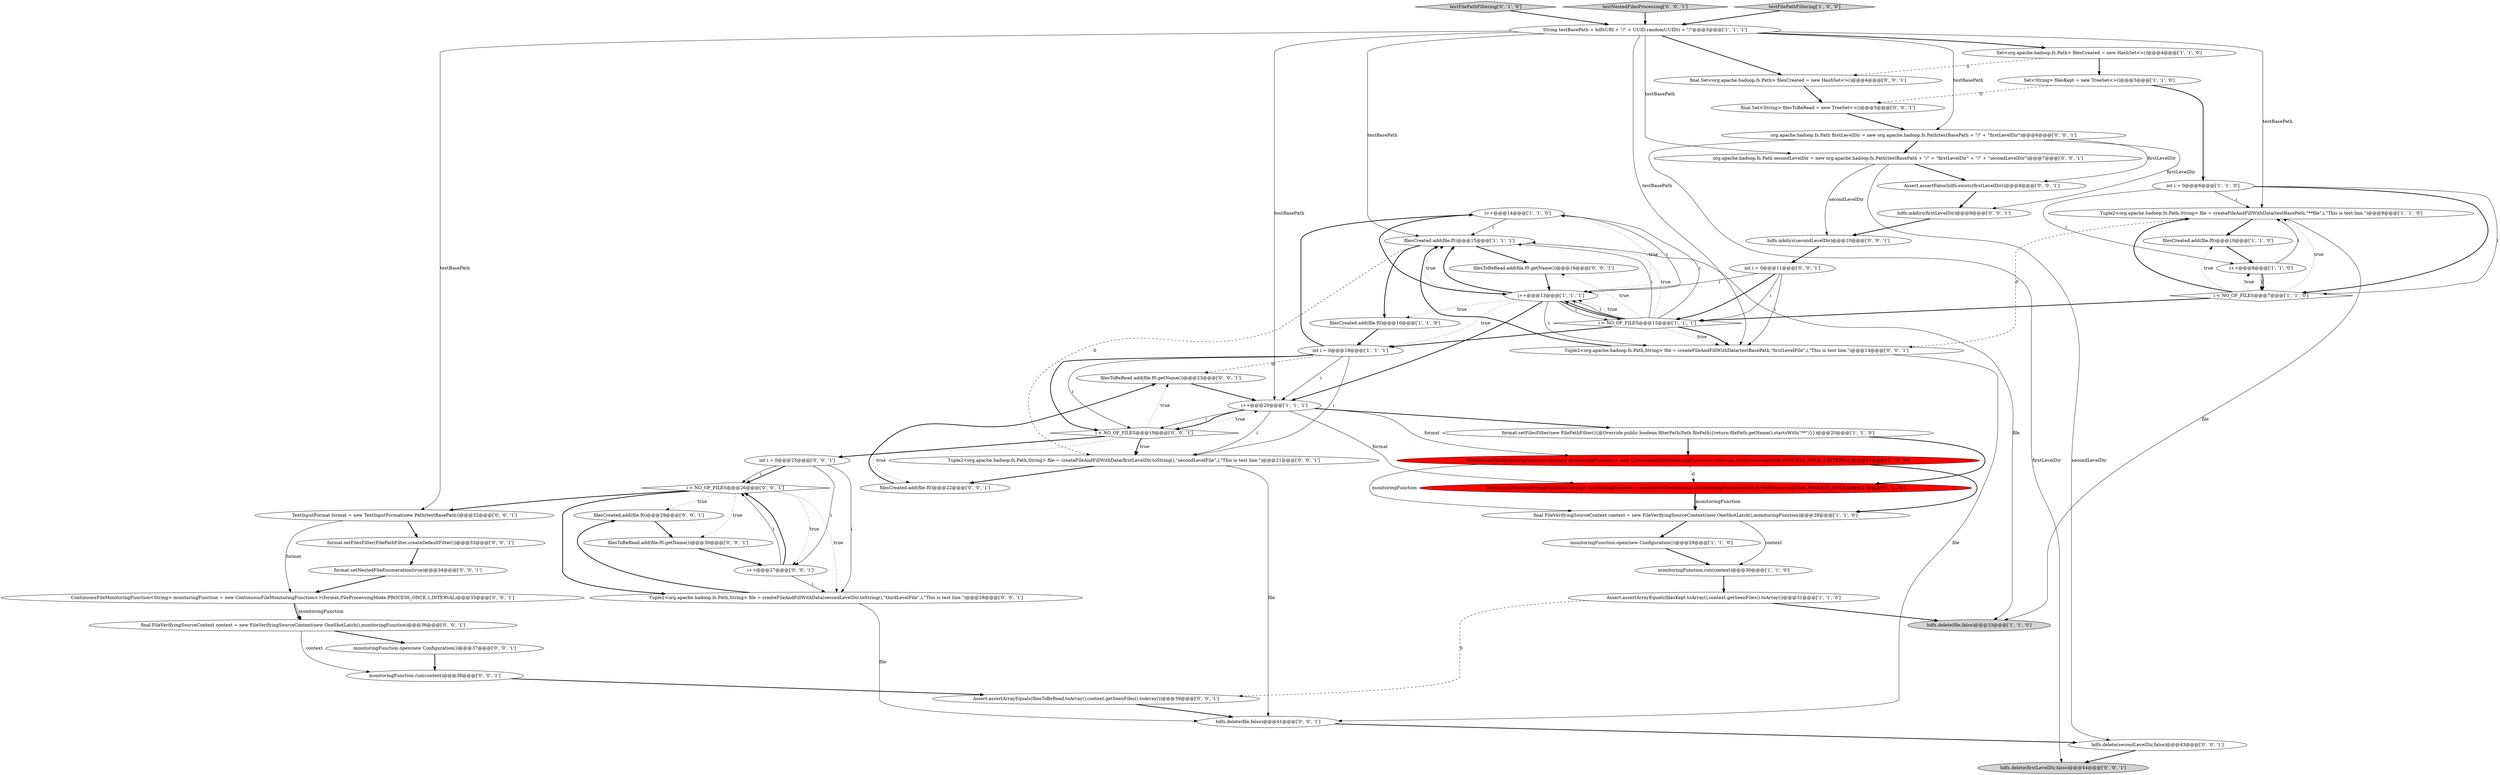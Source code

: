 digraph {
5 [style = filled, label = "i++@@@14@@@['1', '1', '0']", fillcolor = white, shape = ellipse image = "AAA0AAABBB1BBB"];
19 [style = filled, label = "Assert.assertArrayEquals(filesKept.toArray(),context.getSeenFiles().toArray())@@@31@@@['1', '1', '0']", fillcolor = white, shape = ellipse image = "AAA0AAABBB1BBB"];
0 [style = filled, label = "hdfs.delete(file,false)@@@33@@@['1', '1', '0']", fillcolor = lightgray, shape = ellipse image = "AAA0AAABBB1BBB"];
32 [style = filled, label = "ContinuousFileMonitoringFunction<String> monitoringFunction = new ContinuousFileMonitoringFunction<>(format,FileProcessingMode.PROCESS_ONCE,1,INTERVAL)@@@35@@@['0', '0', '1']", fillcolor = white, shape = ellipse image = "AAA0AAABBB3BBB"];
35 [style = filled, label = "format.setFilesFilter(FilePathFilter.createDefaultFilter())@@@33@@@['0', '0', '1']", fillcolor = white, shape = ellipse image = "AAA0AAABBB3BBB"];
37 [style = filled, label = "TextInputFormat format = new TextInputFormat(new Path(testBasePath))@@@32@@@['0', '0', '1']", fillcolor = white, shape = ellipse image = "AAA0AAABBB3BBB"];
46 [style = filled, label = "filesCreated.add(file.f0)@@@29@@@['0', '0', '1']", fillcolor = white, shape = ellipse image = "AAA0AAABBB3BBB"];
3 [style = filled, label = "int i = 0@@@6@@@['1', '1', '0']", fillcolor = white, shape = ellipse image = "AAA0AAABBB1BBB"];
24 [style = filled, label = "ContinuousFileMonitoringFunction<String> monitoringFunction = createTestContinuousFileMonitoringFunction(format,FileProcessingMode.PROCESS_ONCE)@@@27@@@['0', '1', '0']", fillcolor = red, shape = ellipse image = "AAA1AAABBB2BBB"];
14 [style = filled, label = "i++@@@20@@@['1', '1', '1']", fillcolor = white, shape = ellipse image = "AAA0AAABBB1BBB"];
10 [style = filled, label = "String testBasePath = hdfsURI + \"/\" + UUID.randomUUID() + \"/\"@@@3@@@['1', '1', '1']", fillcolor = white, shape = ellipse image = "AAA0AAABBB1BBB"];
49 [style = filled, label = "final Set<String> filesToBeRead = new TreeSet<>()@@@5@@@['0', '0', '1']", fillcolor = white, shape = ellipse image = "AAA0AAABBB3BBB"];
13 [style = filled, label = "i < NO_OF_FILES@@@12@@@['1', '1', '1']", fillcolor = white, shape = diamond image = "AAA0AAABBB1BBB"];
23 [style = filled, label = "testFilePathFiltering['0', '1', '0']", fillcolor = lightgray, shape = diamond image = "AAA0AAABBB2BBB"];
28 [style = filled, label = "i < NO_OF_FILES@@@26@@@['0', '0', '1']", fillcolor = white, shape = diamond image = "AAA0AAABBB3BBB"];
26 [style = filled, label = "hdfs.mkdirs(firstLevelDir)@@@9@@@['0', '0', '1']", fillcolor = white, shape = ellipse image = "AAA0AAABBB3BBB"];
52 [style = filled, label = "org.apache.hadoop.fs.Path secondLevelDir = new org.apache.hadoop.fs.Path(testBasePath + \"/\" + \"firstLevelDir\" + \"/\" + \"secondLevelDir\")@@@7@@@['0', '0', '1']", fillcolor = white, shape = ellipse image = "AAA0AAABBB3BBB"];
1 [style = filled, label = "filesCreated.add(file.f0)@@@15@@@['1', '1', '1']", fillcolor = white, shape = ellipse image = "AAA0AAABBB1BBB"];
11 [style = filled, label = "Tuple2<org.apache.hadoop.fs.Path,String> file = createFileAndFillWithData(testBasePath,\"**file\",i,\"This is test line.\")@@@9@@@['1', '1', '0']", fillcolor = white, shape = ellipse image = "AAA0AAABBB1BBB"];
20 [style = filled, label = "Set<org.apache.hadoop.fs.Path> filesCreated = new HashSet<>()@@@4@@@['1', '1', '0']", fillcolor = white, shape = ellipse image = "AAA0AAABBB1BBB"];
51 [style = filled, label = "hdfs.delete(firstLevelDir,false)@@@44@@@['0', '0', '1']", fillcolor = lightgray, shape = ellipse image = "AAA0AAABBB3BBB"];
15 [style = filled, label = "filesCreated.add(file.f0)@@@16@@@['1', '1', '0']", fillcolor = white, shape = ellipse image = "AAA0AAABBB1BBB"];
2 [style = filled, label = "i < NO_OF_FILES@@@7@@@['1', '1', '0']", fillcolor = white, shape = diamond image = "AAA0AAABBB1BBB"];
54 [style = filled, label = "filesToBeRead.add(file.f0.getName())@@@30@@@['0', '0', '1']", fillcolor = white, shape = ellipse image = "AAA0AAABBB3BBB"];
44 [style = filled, label = "Tuple2<org.apache.hadoop.fs.Path,String> file = createFileAndFillWithData(testBasePath,\"firstLevelFile\",i,\"This is test line.\")@@@14@@@['0', '0', '1']", fillcolor = white, shape = ellipse image = "AAA0AAABBB3BBB"];
33 [style = filled, label = "final FileVerifyingSourceContext context = new FileVerifyingSourceContext(new OneShotLatch(),monitoringFunction)@@@36@@@['0', '0', '1']", fillcolor = white, shape = ellipse image = "AAA0AAABBB3BBB"];
45 [style = filled, label = "i++@@@27@@@['0', '0', '1']", fillcolor = white, shape = ellipse image = "AAA0AAABBB3BBB"];
22 [style = filled, label = "i++@@@13@@@['1', '1', '1']", fillcolor = white, shape = ellipse image = "AAA0AAABBB1BBB"];
47 [style = filled, label = "filesToBeRead.add(file.f0.getName())@@@16@@@['0', '0', '1']", fillcolor = white, shape = ellipse image = "AAA0AAABBB3BBB"];
40 [style = filled, label = "hdfs.delete(file,false)@@@41@@@['0', '0', '1']", fillcolor = white, shape = ellipse image = "AAA0AAABBB3BBB"];
7 [style = filled, label = "format.setFilesFilter(new FilePathFilter(){@Override public boolean filterPath(Path filePath){return filePath.getName().startsWith(\"**\")}})@@@20@@@['1', '1', '0']", fillcolor = white, shape = ellipse image = "AAA0AAABBB1BBB"];
36 [style = filled, label = "int i = 0@@@25@@@['0', '0', '1']", fillcolor = white, shape = ellipse image = "AAA0AAABBB3BBB"];
50 [style = filled, label = "monitoringFunction.open(new Configuration())@@@37@@@['0', '0', '1']", fillcolor = white, shape = ellipse image = "AAA0AAABBB3BBB"];
27 [style = filled, label = "Tuple2<org.apache.hadoop.fs.Path,String> file = createFileAndFillWithData(firstLevelDir.toString(),\"secondLevelFile\",i,\"This is test line.\")@@@21@@@['0', '0', '1']", fillcolor = white, shape = ellipse image = "AAA0AAABBB3BBB"];
25 [style = filled, label = "final Set<org.apache.hadoop.fs.Path> filesCreated = new HashSet<>()@@@4@@@['0', '0', '1']", fillcolor = white, shape = ellipse image = "AAA0AAABBB3BBB"];
43 [style = filled, label = "i < NO_OF_FILES@@@19@@@['0', '0', '1']", fillcolor = white, shape = diamond image = "AAA0AAABBB3BBB"];
17 [style = filled, label = "i++@@@8@@@['1', '1', '0']", fillcolor = white, shape = ellipse image = "AAA0AAABBB1BBB"];
6 [style = filled, label = "Set<String> filesKept = new TreeSet<>()@@@5@@@['1', '1', '0']", fillcolor = white, shape = ellipse image = "AAA0AAABBB1BBB"];
8 [style = filled, label = "ContinuousFileMonitoringFunction<String> monitoringFunction = new ContinuousFileMonitoringFunction<>(format,FileProcessingMode.PROCESS_ONCE,1,INTERVAL)@@@27@@@['1', '0', '0']", fillcolor = red, shape = ellipse image = "AAA1AAABBB1BBB"];
53 [style = filled, label = "monitoringFunction.run(context)@@@38@@@['0', '0', '1']", fillcolor = white, shape = ellipse image = "AAA0AAABBB3BBB"];
12 [style = filled, label = "int i = 0@@@18@@@['1', '1', '1']", fillcolor = white, shape = ellipse image = "AAA0AAABBB1BBB"];
55 [style = filled, label = "hdfs.mkdirs(secondLevelDir)@@@10@@@['0', '0', '1']", fillcolor = white, shape = ellipse image = "AAA0AAABBB3BBB"];
9 [style = filled, label = "monitoringFunction.run(context)@@@30@@@['1', '1', '0']", fillcolor = white, shape = ellipse image = "AAA0AAABBB1BBB"];
38 [style = filled, label = "testNestedFilesProcessing['0', '0', '1']", fillcolor = lightgray, shape = diamond image = "AAA0AAABBB3BBB"];
42 [style = filled, label = "format.setNestedFileEnumeration(true)@@@34@@@['0', '0', '1']", fillcolor = white, shape = ellipse image = "AAA0AAABBB3BBB"];
56 [style = filled, label = "Tuple2<org.apache.hadoop.fs.Path,String> file = createFileAndFillWithData(secondLevelDir.toString(),\"thirdLevelFile\",i,\"This is test line.\")@@@28@@@['0', '0', '1']", fillcolor = white, shape = ellipse image = "AAA0AAABBB3BBB"];
16 [style = filled, label = "final FileVerifyingSourceContext context = new FileVerifyingSourceContext(new OneShotLatch(),monitoringFunction)@@@28@@@['1', '1', '0']", fillcolor = white, shape = ellipse image = "AAA0AAABBB1BBB"];
31 [style = filled, label = "filesCreated.add(file.f0)@@@22@@@['0', '0', '1']", fillcolor = white, shape = ellipse image = "AAA0AAABBB3BBB"];
18 [style = filled, label = "monitoringFunction.open(new Configuration())@@@29@@@['1', '1', '0']", fillcolor = white, shape = ellipse image = "AAA0AAABBB1BBB"];
21 [style = filled, label = "filesCreated.add(file.f0)@@@10@@@['1', '1', '0']", fillcolor = white, shape = ellipse image = "AAA0AAABBB1BBB"];
34 [style = filled, label = "Assert.assertFalse(hdfs.exists(firstLevelDir))@@@8@@@['0', '0', '1']", fillcolor = white, shape = ellipse image = "AAA0AAABBB3BBB"];
48 [style = filled, label = "Assert.assertArrayEquals(filesToBeRead.toArray(),context.getSeenFiles().toArray())@@@39@@@['0', '0', '1']", fillcolor = white, shape = ellipse image = "AAA0AAABBB3BBB"];
39 [style = filled, label = "int i = 0@@@11@@@['0', '0', '1']", fillcolor = white, shape = ellipse image = "AAA0AAABBB3BBB"];
41 [style = filled, label = "filesToBeRead.add(file.f0.getName())@@@23@@@['0', '0', '1']", fillcolor = white, shape = ellipse image = "AAA0AAABBB3BBB"];
4 [style = filled, label = "testFilePathFiltering['1', '0', '0']", fillcolor = lightgray, shape = diamond image = "AAA0AAABBB1BBB"];
30 [style = filled, label = "org.apache.hadoop.fs.Path firstLevelDir = new org.apache.hadoop.fs.Path(testBasePath + \"/\" + \"firstLevelDir\")@@@6@@@['0', '0', '1']", fillcolor = white, shape = ellipse image = "AAA0AAABBB3BBB"];
29 [style = filled, label = "hdfs.delete(secondLevelDir,false)@@@43@@@['0', '0', '1']", fillcolor = white, shape = ellipse image = "AAA0AAABBB3BBB"];
25->49 [style = bold, label=""];
6->3 [style = bold, label=""];
8->16 [style = bold, label=""];
39->44 [style = solid, label="i"];
11->0 [style = solid, label="file"];
12->5 [style = bold, label=""];
30->52 [style = bold, label=""];
1->27 [style = dashed, label="0"];
13->22 [style = solid, label="i"];
36->28 [style = bold, label=""];
7->8 [style = bold, label=""];
12->27 [style = solid, label="i"];
14->7 [style = bold, label=""];
2->11 [style = dotted, label="true"];
47->22 [style = bold, label=""];
14->27 [style = solid, label="i"];
34->26 [style = bold, label=""];
46->54 [style = bold, label=""];
20->25 [style = dashed, label="0"];
43->14 [style = dotted, label="true"];
30->34 [style = solid, label="firstLevelDir"];
44->1 [style = bold, label=""];
14->43 [style = solid, label="i"];
13->22 [style = bold, label=""];
10->37 [style = solid, label="testBasePath"];
10->52 [style = solid, label="testBasePath"];
29->51 [style = bold, label=""];
22->13 [style = bold, label=""];
53->48 [style = bold, label=""];
13->44 [style = dotted, label="true"];
10->1 [style = solid, label="testBasePath"];
3->2 [style = solid, label="i"];
28->37 [style = bold, label=""];
36->45 [style = solid, label="i"];
32->33 [style = solid, label="monitoringFunction"];
39->13 [style = solid, label="i"];
56->40 [style = solid, label="file"];
17->11 [style = solid, label="i"];
14->8 [style = solid, label="format"];
27->31 [style = bold, label=""];
56->46 [style = bold, label=""];
2->21 [style = dotted, label="true"];
33->50 [style = bold, label=""];
10->14 [style = solid, label="testBasePath"];
14->43 [style = bold, label=""];
6->49 [style = dashed, label="0"];
14->24 [style = solid, label="format"];
7->24 [style = bold, label=""];
13->12 [style = bold, label=""];
28->46 [style = dotted, label="true"];
13->22 [style = dotted, label="true"];
3->2 [style = bold, label=""];
17->2 [style = bold, label=""];
12->14 [style = solid, label="i"];
10->25 [style = bold, label=""];
19->48 [style = dashed, label="0"];
43->27 [style = bold, label=""];
18->9 [style = bold, label=""];
31->41 [style = bold, label=""];
23->10 [style = bold, label=""];
42->32 [style = bold, label=""];
24->16 [style = solid, label="monitoringFunction"];
10->11 [style = solid, label="testBasePath"];
15->12 [style = bold, label=""];
44->40 [style = solid, label="file"];
8->16 [style = solid, label="monitoringFunction"];
22->14 [style = bold, label=""];
27->40 [style = solid, label="file"];
5->22 [style = bold, label=""];
16->9 [style = solid, label="context"];
45->56 [style = solid, label="i"];
40->29 [style = bold, label=""];
10->30 [style = solid, label="testBasePath"];
4->10 [style = bold, label=""];
36->28 [style = solid, label="i"];
16->18 [style = bold, label=""];
13->1 [style = solid, label="i"];
39->13 [style = bold, label=""];
35->42 [style = bold, label=""];
1->0 [style = solid, label="file"];
37->32 [style = solid, label="format"];
11->21 [style = bold, label=""];
11->44 [style = dashed, label="0"];
43->36 [style = bold, label=""];
13->5 [style = solid, label="i"];
55->39 [style = bold, label=""];
39->22 [style = solid, label="i"];
28->45 [style = dotted, label="true"];
32->33 [style = bold, label=""];
19->0 [style = bold, label=""];
43->27 [style = dotted, label="true"];
12->41 [style = dashed, label="0"];
22->5 [style = dotted, label="true"];
26->55 [style = bold, label=""];
30->26 [style = solid, label="firstLevelDir"];
22->1 [style = dotted, label="true"];
49->30 [style = bold, label=""];
52->55 [style = solid, label="secondLevelDir"];
9->19 [style = bold, label=""];
33->53 [style = solid, label="context"];
22->1 [style = bold, label=""];
37->35 [style = bold, label=""];
12->43 [style = bold, label=""];
22->15 [style = dotted, label="true"];
28->56 [style = dotted, label="true"];
2->11 [style = bold, label=""];
41->14 [style = bold, label=""];
12->43 [style = solid, label="i"];
54->45 [style = bold, label=""];
10->20 [style = bold, label=""];
45->28 [style = solid, label="i"];
38->10 [style = bold, label=""];
10->44 [style = solid, label="testBasePath"];
1->15 [style = bold, label=""];
22->13 [style = solid, label="i"];
13->44 [style = bold, label=""];
2->17 [style = dotted, label="true"];
28->54 [style = dotted, label="true"];
20->6 [style = bold, label=""];
52->34 [style = bold, label=""];
45->28 [style = bold, label=""];
5->1 [style = solid, label="i"];
8->24 [style = dashed, label="0"];
48->40 [style = bold, label=""];
28->56 [style = bold, label=""];
22->12 [style = dotted, label="true"];
2->13 [style = bold, label=""];
24->16 [style = bold, label=""];
13->1 [style = dotted, label="true"];
3->17 [style = solid, label="i"];
1->47 [style = bold, label=""];
5->22 [style = solid, label="i"];
52->29 [style = solid, label="secondLevelDir"];
22->44 [style = solid, label="i"];
43->41 [style = dotted, label="true"];
43->31 [style = dotted, label="true"];
3->11 [style = solid, label="i"];
30->51 [style = solid, label="firstLevelDir"];
36->56 [style = solid, label="i"];
17->2 [style = solid, label="i"];
13->47 [style = dotted, label="true"];
21->17 [style = bold, label=""];
50->53 [style = bold, label=""];
}
